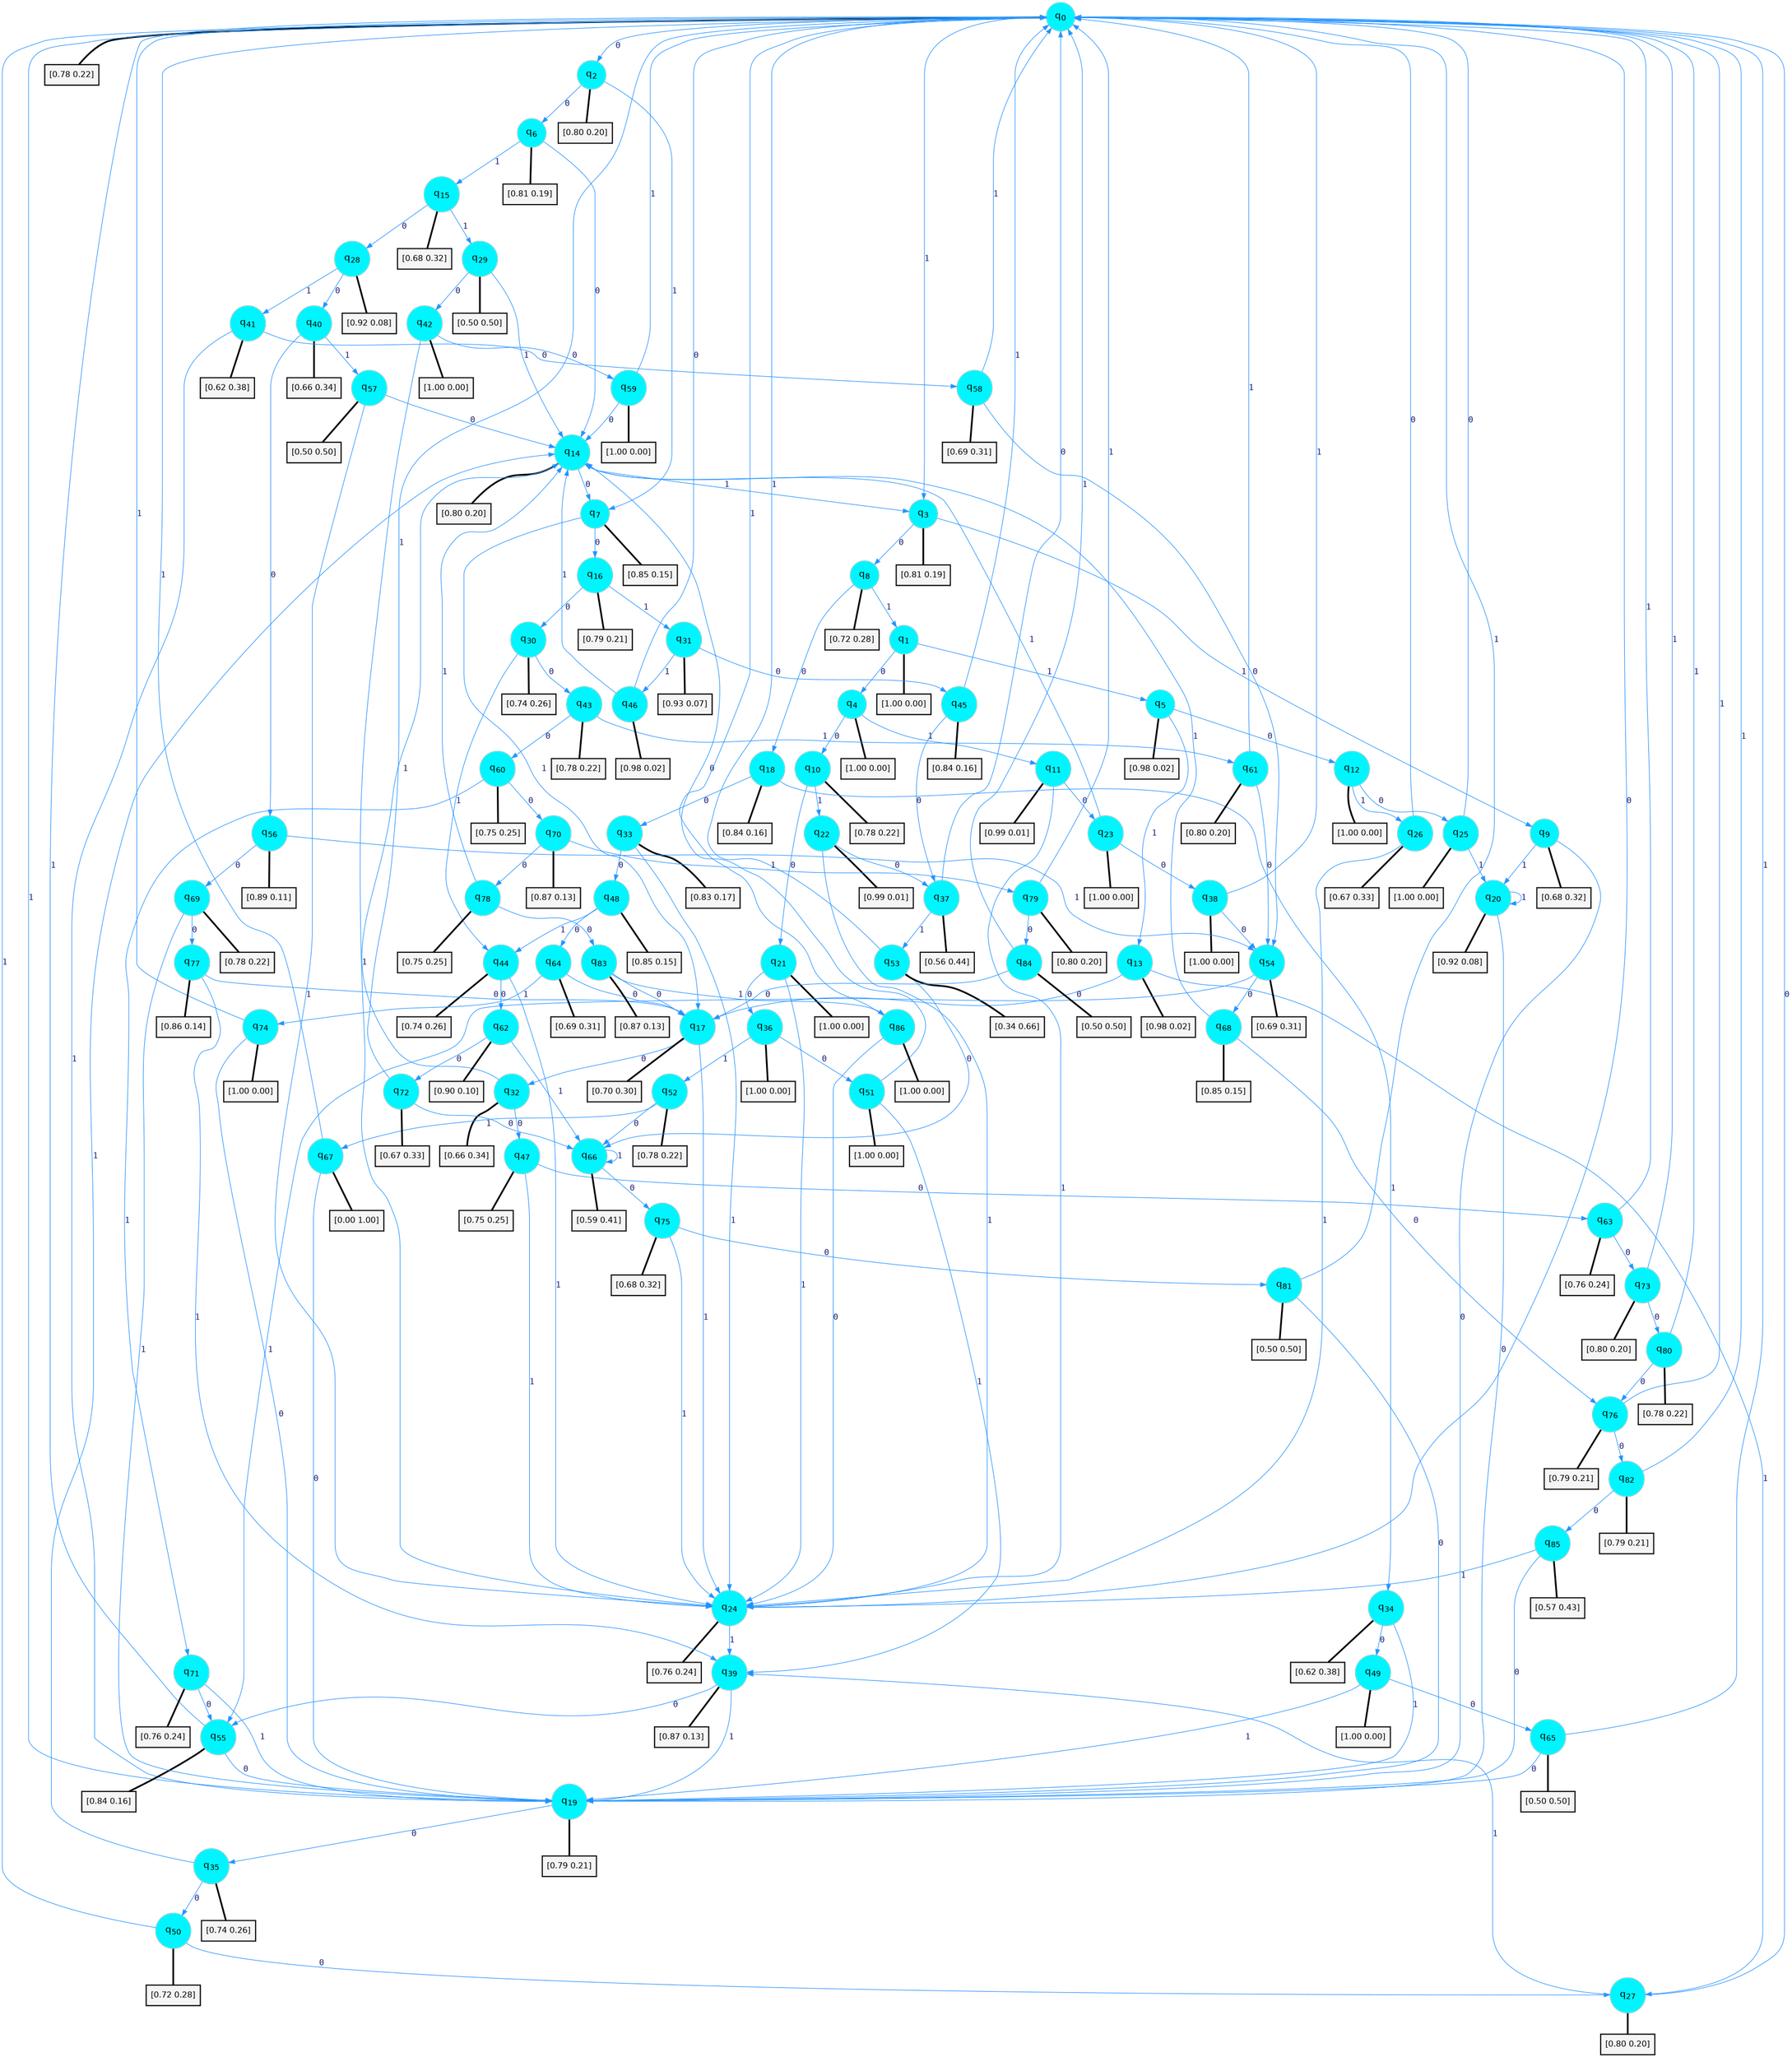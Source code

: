 digraph G {
graph [
bgcolor=transparent, dpi=300, rankdir=TD, size="40,25"];
node [
color=gray, fillcolor=turquoise1, fontcolor=black, fontname=Helvetica, fontsize=16, fontweight=bold, shape=circle, style=filled];
edge [
arrowsize=1, color=dodgerblue1, fontcolor=midnightblue, fontname=courier, fontweight=bold, penwidth=1, style=solid, weight=20];
0[label=<q<SUB>0</SUB>>];
1[label=<q<SUB>1</SUB>>];
2[label=<q<SUB>2</SUB>>];
3[label=<q<SUB>3</SUB>>];
4[label=<q<SUB>4</SUB>>];
5[label=<q<SUB>5</SUB>>];
6[label=<q<SUB>6</SUB>>];
7[label=<q<SUB>7</SUB>>];
8[label=<q<SUB>8</SUB>>];
9[label=<q<SUB>9</SUB>>];
10[label=<q<SUB>10</SUB>>];
11[label=<q<SUB>11</SUB>>];
12[label=<q<SUB>12</SUB>>];
13[label=<q<SUB>13</SUB>>];
14[label=<q<SUB>14</SUB>>];
15[label=<q<SUB>15</SUB>>];
16[label=<q<SUB>16</SUB>>];
17[label=<q<SUB>17</SUB>>];
18[label=<q<SUB>18</SUB>>];
19[label=<q<SUB>19</SUB>>];
20[label=<q<SUB>20</SUB>>];
21[label=<q<SUB>21</SUB>>];
22[label=<q<SUB>22</SUB>>];
23[label=<q<SUB>23</SUB>>];
24[label=<q<SUB>24</SUB>>];
25[label=<q<SUB>25</SUB>>];
26[label=<q<SUB>26</SUB>>];
27[label=<q<SUB>27</SUB>>];
28[label=<q<SUB>28</SUB>>];
29[label=<q<SUB>29</SUB>>];
30[label=<q<SUB>30</SUB>>];
31[label=<q<SUB>31</SUB>>];
32[label=<q<SUB>32</SUB>>];
33[label=<q<SUB>33</SUB>>];
34[label=<q<SUB>34</SUB>>];
35[label=<q<SUB>35</SUB>>];
36[label=<q<SUB>36</SUB>>];
37[label=<q<SUB>37</SUB>>];
38[label=<q<SUB>38</SUB>>];
39[label=<q<SUB>39</SUB>>];
40[label=<q<SUB>40</SUB>>];
41[label=<q<SUB>41</SUB>>];
42[label=<q<SUB>42</SUB>>];
43[label=<q<SUB>43</SUB>>];
44[label=<q<SUB>44</SUB>>];
45[label=<q<SUB>45</SUB>>];
46[label=<q<SUB>46</SUB>>];
47[label=<q<SUB>47</SUB>>];
48[label=<q<SUB>48</SUB>>];
49[label=<q<SUB>49</SUB>>];
50[label=<q<SUB>50</SUB>>];
51[label=<q<SUB>51</SUB>>];
52[label=<q<SUB>52</SUB>>];
53[label=<q<SUB>53</SUB>>];
54[label=<q<SUB>54</SUB>>];
55[label=<q<SUB>55</SUB>>];
56[label=<q<SUB>56</SUB>>];
57[label=<q<SUB>57</SUB>>];
58[label=<q<SUB>58</SUB>>];
59[label=<q<SUB>59</SUB>>];
60[label=<q<SUB>60</SUB>>];
61[label=<q<SUB>61</SUB>>];
62[label=<q<SUB>62</SUB>>];
63[label=<q<SUB>63</SUB>>];
64[label=<q<SUB>64</SUB>>];
65[label=<q<SUB>65</SUB>>];
66[label=<q<SUB>66</SUB>>];
67[label=<q<SUB>67</SUB>>];
68[label=<q<SUB>68</SUB>>];
69[label=<q<SUB>69</SUB>>];
70[label=<q<SUB>70</SUB>>];
71[label=<q<SUB>71</SUB>>];
72[label=<q<SUB>72</SUB>>];
73[label=<q<SUB>73</SUB>>];
74[label=<q<SUB>74</SUB>>];
75[label=<q<SUB>75</SUB>>];
76[label=<q<SUB>76</SUB>>];
77[label=<q<SUB>77</SUB>>];
78[label=<q<SUB>78</SUB>>];
79[label=<q<SUB>79</SUB>>];
80[label=<q<SUB>80</SUB>>];
81[label=<q<SUB>81</SUB>>];
82[label=<q<SUB>82</SUB>>];
83[label=<q<SUB>83</SUB>>];
84[label=<q<SUB>84</SUB>>];
85[label=<q<SUB>85</SUB>>];
86[label=<q<SUB>86</SUB>>];
87[label="[0.78 0.22]", shape=box,fontcolor=black, fontname=Helvetica, fontsize=14, penwidth=2, fillcolor=whitesmoke,color=black];
88[label="[1.00 0.00]", shape=box,fontcolor=black, fontname=Helvetica, fontsize=14, penwidth=2, fillcolor=whitesmoke,color=black];
89[label="[0.80 0.20]", shape=box,fontcolor=black, fontname=Helvetica, fontsize=14, penwidth=2, fillcolor=whitesmoke,color=black];
90[label="[0.81 0.19]", shape=box,fontcolor=black, fontname=Helvetica, fontsize=14, penwidth=2, fillcolor=whitesmoke,color=black];
91[label="[1.00 0.00]", shape=box,fontcolor=black, fontname=Helvetica, fontsize=14, penwidth=2, fillcolor=whitesmoke,color=black];
92[label="[0.98 0.02]", shape=box,fontcolor=black, fontname=Helvetica, fontsize=14, penwidth=2, fillcolor=whitesmoke,color=black];
93[label="[0.81 0.19]", shape=box,fontcolor=black, fontname=Helvetica, fontsize=14, penwidth=2, fillcolor=whitesmoke,color=black];
94[label="[0.85 0.15]", shape=box,fontcolor=black, fontname=Helvetica, fontsize=14, penwidth=2, fillcolor=whitesmoke,color=black];
95[label="[0.72 0.28]", shape=box,fontcolor=black, fontname=Helvetica, fontsize=14, penwidth=2, fillcolor=whitesmoke,color=black];
96[label="[0.68 0.32]", shape=box,fontcolor=black, fontname=Helvetica, fontsize=14, penwidth=2, fillcolor=whitesmoke,color=black];
97[label="[0.78 0.22]", shape=box,fontcolor=black, fontname=Helvetica, fontsize=14, penwidth=2, fillcolor=whitesmoke,color=black];
98[label="[0.99 0.01]", shape=box,fontcolor=black, fontname=Helvetica, fontsize=14, penwidth=2, fillcolor=whitesmoke,color=black];
99[label="[1.00 0.00]", shape=box,fontcolor=black, fontname=Helvetica, fontsize=14, penwidth=2, fillcolor=whitesmoke,color=black];
100[label="[0.98 0.02]", shape=box,fontcolor=black, fontname=Helvetica, fontsize=14, penwidth=2, fillcolor=whitesmoke,color=black];
101[label="[0.80 0.20]", shape=box,fontcolor=black, fontname=Helvetica, fontsize=14, penwidth=2, fillcolor=whitesmoke,color=black];
102[label="[0.68 0.32]", shape=box,fontcolor=black, fontname=Helvetica, fontsize=14, penwidth=2, fillcolor=whitesmoke,color=black];
103[label="[0.79 0.21]", shape=box,fontcolor=black, fontname=Helvetica, fontsize=14, penwidth=2, fillcolor=whitesmoke,color=black];
104[label="[0.70 0.30]", shape=box,fontcolor=black, fontname=Helvetica, fontsize=14, penwidth=2, fillcolor=whitesmoke,color=black];
105[label="[0.84 0.16]", shape=box,fontcolor=black, fontname=Helvetica, fontsize=14, penwidth=2, fillcolor=whitesmoke,color=black];
106[label="[0.79 0.21]", shape=box,fontcolor=black, fontname=Helvetica, fontsize=14, penwidth=2, fillcolor=whitesmoke,color=black];
107[label="[0.92 0.08]", shape=box,fontcolor=black, fontname=Helvetica, fontsize=14, penwidth=2, fillcolor=whitesmoke,color=black];
108[label="[1.00 0.00]", shape=box,fontcolor=black, fontname=Helvetica, fontsize=14, penwidth=2, fillcolor=whitesmoke,color=black];
109[label="[0.99 0.01]", shape=box,fontcolor=black, fontname=Helvetica, fontsize=14, penwidth=2, fillcolor=whitesmoke,color=black];
110[label="[1.00 0.00]", shape=box,fontcolor=black, fontname=Helvetica, fontsize=14, penwidth=2, fillcolor=whitesmoke,color=black];
111[label="[0.76 0.24]", shape=box,fontcolor=black, fontname=Helvetica, fontsize=14, penwidth=2, fillcolor=whitesmoke,color=black];
112[label="[1.00 0.00]", shape=box,fontcolor=black, fontname=Helvetica, fontsize=14, penwidth=2, fillcolor=whitesmoke,color=black];
113[label="[0.67 0.33]", shape=box,fontcolor=black, fontname=Helvetica, fontsize=14, penwidth=2, fillcolor=whitesmoke,color=black];
114[label="[0.80 0.20]", shape=box,fontcolor=black, fontname=Helvetica, fontsize=14, penwidth=2, fillcolor=whitesmoke,color=black];
115[label="[0.92 0.08]", shape=box,fontcolor=black, fontname=Helvetica, fontsize=14, penwidth=2, fillcolor=whitesmoke,color=black];
116[label="[0.50 0.50]", shape=box,fontcolor=black, fontname=Helvetica, fontsize=14, penwidth=2, fillcolor=whitesmoke,color=black];
117[label="[0.74 0.26]", shape=box,fontcolor=black, fontname=Helvetica, fontsize=14, penwidth=2, fillcolor=whitesmoke,color=black];
118[label="[0.93 0.07]", shape=box,fontcolor=black, fontname=Helvetica, fontsize=14, penwidth=2, fillcolor=whitesmoke,color=black];
119[label="[0.66 0.34]", shape=box,fontcolor=black, fontname=Helvetica, fontsize=14, penwidth=2, fillcolor=whitesmoke,color=black];
120[label="[0.83 0.17]", shape=box,fontcolor=black, fontname=Helvetica, fontsize=14, penwidth=2, fillcolor=whitesmoke,color=black];
121[label="[0.62 0.38]", shape=box,fontcolor=black, fontname=Helvetica, fontsize=14, penwidth=2, fillcolor=whitesmoke,color=black];
122[label="[0.74 0.26]", shape=box,fontcolor=black, fontname=Helvetica, fontsize=14, penwidth=2, fillcolor=whitesmoke,color=black];
123[label="[1.00 0.00]", shape=box,fontcolor=black, fontname=Helvetica, fontsize=14, penwidth=2, fillcolor=whitesmoke,color=black];
124[label="[0.56 0.44]", shape=box,fontcolor=black, fontname=Helvetica, fontsize=14, penwidth=2, fillcolor=whitesmoke,color=black];
125[label="[1.00 0.00]", shape=box,fontcolor=black, fontname=Helvetica, fontsize=14, penwidth=2, fillcolor=whitesmoke,color=black];
126[label="[0.87 0.13]", shape=box,fontcolor=black, fontname=Helvetica, fontsize=14, penwidth=2, fillcolor=whitesmoke,color=black];
127[label="[0.66 0.34]", shape=box,fontcolor=black, fontname=Helvetica, fontsize=14, penwidth=2, fillcolor=whitesmoke,color=black];
128[label="[0.62 0.38]", shape=box,fontcolor=black, fontname=Helvetica, fontsize=14, penwidth=2, fillcolor=whitesmoke,color=black];
129[label="[1.00 0.00]", shape=box,fontcolor=black, fontname=Helvetica, fontsize=14, penwidth=2, fillcolor=whitesmoke,color=black];
130[label="[0.78 0.22]", shape=box,fontcolor=black, fontname=Helvetica, fontsize=14, penwidth=2, fillcolor=whitesmoke,color=black];
131[label="[0.74 0.26]", shape=box,fontcolor=black, fontname=Helvetica, fontsize=14, penwidth=2, fillcolor=whitesmoke,color=black];
132[label="[0.84 0.16]", shape=box,fontcolor=black, fontname=Helvetica, fontsize=14, penwidth=2, fillcolor=whitesmoke,color=black];
133[label="[0.98 0.02]", shape=box,fontcolor=black, fontname=Helvetica, fontsize=14, penwidth=2, fillcolor=whitesmoke,color=black];
134[label="[0.75 0.25]", shape=box,fontcolor=black, fontname=Helvetica, fontsize=14, penwidth=2, fillcolor=whitesmoke,color=black];
135[label="[0.85 0.15]", shape=box,fontcolor=black, fontname=Helvetica, fontsize=14, penwidth=2, fillcolor=whitesmoke,color=black];
136[label="[1.00 0.00]", shape=box,fontcolor=black, fontname=Helvetica, fontsize=14, penwidth=2, fillcolor=whitesmoke,color=black];
137[label="[0.72 0.28]", shape=box,fontcolor=black, fontname=Helvetica, fontsize=14, penwidth=2, fillcolor=whitesmoke,color=black];
138[label="[1.00 0.00]", shape=box,fontcolor=black, fontname=Helvetica, fontsize=14, penwidth=2, fillcolor=whitesmoke,color=black];
139[label="[0.78 0.22]", shape=box,fontcolor=black, fontname=Helvetica, fontsize=14, penwidth=2, fillcolor=whitesmoke,color=black];
140[label="[0.34 0.66]", shape=box,fontcolor=black, fontname=Helvetica, fontsize=14, penwidth=2, fillcolor=whitesmoke,color=black];
141[label="[0.69 0.31]", shape=box,fontcolor=black, fontname=Helvetica, fontsize=14, penwidth=2, fillcolor=whitesmoke,color=black];
142[label="[0.84 0.16]", shape=box,fontcolor=black, fontname=Helvetica, fontsize=14, penwidth=2, fillcolor=whitesmoke,color=black];
143[label="[0.89 0.11]", shape=box,fontcolor=black, fontname=Helvetica, fontsize=14, penwidth=2, fillcolor=whitesmoke,color=black];
144[label="[0.50 0.50]", shape=box,fontcolor=black, fontname=Helvetica, fontsize=14, penwidth=2, fillcolor=whitesmoke,color=black];
145[label="[0.69 0.31]", shape=box,fontcolor=black, fontname=Helvetica, fontsize=14, penwidth=2, fillcolor=whitesmoke,color=black];
146[label="[1.00 0.00]", shape=box,fontcolor=black, fontname=Helvetica, fontsize=14, penwidth=2, fillcolor=whitesmoke,color=black];
147[label="[0.75 0.25]", shape=box,fontcolor=black, fontname=Helvetica, fontsize=14, penwidth=2, fillcolor=whitesmoke,color=black];
148[label="[0.80 0.20]", shape=box,fontcolor=black, fontname=Helvetica, fontsize=14, penwidth=2, fillcolor=whitesmoke,color=black];
149[label="[0.90 0.10]", shape=box,fontcolor=black, fontname=Helvetica, fontsize=14, penwidth=2, fillcolor=whitesmoke,color=black];
150[label="[0.76 0.24]", shape=box,fontcolor=black, fontname=Helvetica, fontsize=14, penwidth=2, fillcolor=whitesmoke,color=black];
151[label="[0.69 0.31]", shape=box,fontcolor=black, fontname=Helvetica, fontsize=14, penwidth=2, fillcolor=whitesmoke,color=black];
152[label="[0.50 0.50]", shape=box,fontcolor=black, fontname=Helvetica, fontsize=14, penwidth=2, fillcolor=whitesmoke,color=black];
153[label="[0.59 0.41]", shape=box,fontcolor=black, fontname=Helvetica, fontsize=14, penwidth=2, fillcolor=whitesmoke,color=black];
154[label="[0.00 1.00]", shape=box,fontcolor=black, fontname=Helvetica, fontsize=14, penwidth=2, fillcolor=whitesmoke,color=black];
155[label="[0.85 0.15]", shape=box,fontcolor=black, fontname=Helvetica, fontsize=14, penwidth=2, fillcolor=whitesmoke,color=black];
156[label="[0.78 0.22]", shape=box,fontcolor=black, fontname=Helvetica, fontsize=14, penwidth=2, fillcolor=whitesmoke,color=black];
157[label="[0.87 0.13]", shape=box,fontcolor=black, fontname=Helvetica, fontsize=14, penwidth=2, fillcolor=whitesmoke,color=black];
158[label="[0.76 0.24]", shape=box,fontcolor=black, fontname=Helvetica, fontsize=14, penwidth=2, fillcolor=whitesmoke,color=black];
159[label="[0.67 0.33]", shape=box,fontcolor=black, fontname=Helvetica, fontsize=14, penwidth=2, fillcolor=whitesmoke,color=black];
160[label="[0.80 0.20]", shape=box,fontcolor=black, fontname=Helvetica, fontsize=14, penwidth=2, fillcolor=whitesmoke,color=black];
161[label="[1.00 0.00]", shape=box,fontcolor=black, fontname=Helvetica, fontsize=14, penwidth=2, fillcolor=whitesmoke,color=black];
162[label="[0.68 0.32]", shape=box,fontcolor=black, fontname=Helvetica, fontsize=14, penwidth=2, fillcolor=whitesmoke,color=black];
163[label="[0.79 0.21]", shape=box,fontcolor=black, fontname=Helvetica, fontsize=14, penwidth=2, fillcolor=whitesmoke,color=black];
164[label="[0.86 0.14]", shape=box,fontcolor=black, fontname=Helvetica, fontsize=14, penwidth=2, fillcolor=whitesmoke,color=black];
165[label="[0.75 0.25]", shape=box,fontcolor=black, fontname=Helvetica, fontsize=14, penwidth=2, fillcolor=whitesmoke,color=black];
166[label="[0.80 0.20]", shape=box,fontcolor=black, fontname=Helvetica, fontsize=14, penwidth=2, fillcolor=whitesmoke,color=black];
167[label="[0.78 0.22]", shape=box,fontcolor=black, fontname=Helvetica, fontsize=14, penwidth=2, fillcolor=whitesmoke,color=black];
168[label="[0.50 0.50]", shape=box,fontcolor=black, fontname=Helvetica, fontsize=14, penwidth=2, fillcolor=whitesmoke,color=black];
169[label="[0.79 0.21]", shape=box,fontcolor=black, fontname=Helvetica, fontsize=14, penwidth=2, fillcolor=whitesmoke,color=black];
170[label="[0.87 0.13]", shape=box,fontcolor=black, fontname=Helvetica, fontsize=14, penwidth=2, fillcolor=whitesmoke,color=black];
171[label="[0.50 0.50]", shape=box,fontcolor=black, fontname=Helvetica, fontsize=14, penwidth=2, fillcolor=whitesmoke,color=black];
172[label="[0.57 0.43]", shape=box,fontcolor=black, fontname=Helvetica, fontsize=14, penwidth=2, fillcolor=whitesmoke,color=black];
173[label="[1.00 0.00]", shape=box,fontcolor=black, fontname=Helvetica, fontsize=14, penwidth=2, fillcolor=whitesmoke,color=black];
0->2 [label=0];
0->3 [label=1];
0->87 [arrowhead=none, penwidth=3,color=black];
1->4 [label=0];
1->5 [label=1];
1->88 [arrowhead=none, penwidth=3,color=black];
2->6 [label=0];
2->7 [label=1];
2->89 [arrowhead=none, penwidth=3,color=black];
3->8 [label=0];
3->9 [label=1];
3->90 [arrowhead=none, penwidth=3,color=black];
4->10 [label=0];
4->11 [label=1];
4->91 [arrowhead=none, penwidth=3,color=black];
5->12 [label=0];
5->13 [label=1];
5->92 [arrowhead=none, penwidth=3,color=black];
6->14 [label=0];
6->15 [label=1];
6->93 [arrowhead=none, penwidth=3,color=black];
7->16 [label=0];
7->17 [label=1];
7->94 [arrowhead=none, penwidth=3,color=black];
8->18 [label=0];
8->1 [label=1];
8->95 [arrowhead=none, penwidth=3,color=black];
9->19 [label=0];
9->20 [label=1];
9->96 [arrowhead=none, penwidth=3,color=black];
10->21 [label=0];
10->22 [label=1];
10->97 [arrowhead=none, penwidth=3,color=black];
11->23 [label=0];
11->24 [label=1];
11->98 [arrowhead=none, penwidth=3,color=black];
12->25 [label=0];
12->26 [label=1];
12->99 [arrowhead=none, penwidth=3,color=black];
13->17 [label=0];
13->27 [label=1];
13->100 [arrowhead=none, penwidth=3,color=black];
14->7 [label=0];
14->3 [label=1];
14->101 [arrowhead=none, penwidth=3,color=black];
15->28 [label=0];
15->29 [label=1];
15->102 [arrowhead=none, penwidth=3,color=black];
16->30 [label=0];
16->31 [label=1];
16->103 [arrowhead=none, penwidth=3,color=black];
17->32 [label=0];
17->24 [label=1];
17->104 [arrowhead=none, penwidth=3,color=black];
18->33 [label=0];
18->34 [label=1];
18->105 [arrowhead=none, penwidth=3,color=black];
19->35 [label=0];
19->0 [label=1];
19->106 [arrowhead=none, penwidth=3,color=black];
20->19 [label=0];
20->20 [label=1];
20->107 [arrowhead=none, penwidth=3,color=black];
21->36 [label=0];
21->24 [label=1];
21->108 [arrowhead=none, penwidth=3,color=black];
22->37 [label=0];
22->24 [label=1];
22->109 [arrowhead=none, penwidth=3,color=black];
23->38 [label=0];
23->14 [label=1];
23->110 [arrowhead=none, penwidth=3,color=black];
24->0 [label=0];
24->39 [label=1];
24->111 [arrowhead=none, penwidth=3,color=black];
25->0 [label=0];
25->20 [label=1];
25->112 [arrowhead=none, penwidth=3,color=black];
26->0 [label=0];
26->24 [label=1];
26->113 [arrowhead=none, penwidth=3,color=black];
27->0 [label=0];
27->39 [label=1];
27->114 [arrowhead=none, penwidth=3,color=black];
28->40 [label=0];
28->41 [label=1];
28->115 [arrowhead=none, penwidth=3,color=black];
29->42 [label=0];
29->14 [label=1];
29->116 [arrowhead=none, penwidth=3,color=black];
30->43 [label=0];
30->44 [label=1];
30->117 [arrowhead=none, penwidth=3,color=black];
31->45 [label=0];
31->46 [label=1];
31->118 [arrowhead=none, penwidth=3,color=black];
32->47 [label=0];
32->14 [label=1];
32->119 [arrowhead=none, penwidth=3,color=black];
33->48 [label=0];
33->24 [label=1];
33->120 [arrowhead=none, penwidth=3,color=black];
34->49 [label=0];
34->19 [label=1];
34->121 [arrowhead=none, penwidth=3,color=black];
35->50 [label=0];
35->14 [label=1];
35->122 [arrowhead=none, penwidth=3,color=black];
36->51 [label=0];
36->52 [label=1];
36->123 [arrowhead=none, penwidth=3,color=black];
37->0 [label=0];
37->53 [label=1];
37->124 [arrowhead=none, penwidth=3,color=black];
38->54 [label=0];
38->0 [label=1];
38->125 [arrowhead=none, penwidth=3,color=black];
39->55 [label=0];
39->19 [label=1];
39->126 [arrowhead=none, penwidth=3,color=black];
40->56 [label=0];
40->57 [label=1];
40->127 [arrowhead=none, penwidth=3,color=black];
41->58 [label=0];
41->19 [label=1];
41->128 [arrowhead=none, penwidth=3,color=black];
42->59 [label=0];
42->24 [label=1];
42->129 [arrowhead=none, penwidth=3,color=black];
43->60 [label=0];
43->61 [label=1];
43->130 [arrowhead=none, penwidth=3,color=black];
44->62 [label=0];
44->24 [label=1];
44->131 [arrowhead=none, penwidth=3,color=black];
45->37 [label=0];
45->0 [label=1];
45->132 [arrowhead=none, penwidth=3,color=black];
46->0 [label=0];
46->14 [label=1];
46->133 [arrowhead=none, penwidth=3,color=black];
47->63 [label=0];
47->24 [label=1];
47->134 [arrowhead=none, penwidth=3,color=black];
48->64 [label=0];
48->44 [label=1];
48->135 [arrowhead=none, penwidth=3,color=black];
49->65 [label=0];
49->19 [label=1];
49->136 [arrowhead=none, penwidth=3,color=black];
50->27 [label=0];
50->0 [label=1];
50->137 [arrowhead=none, penwidth=3,color=black];
51->14 [label=0];
51->39 [label=1];
51->138 [arrowhead=none, penwidth=3,color=black];
52->66 [label=0];
52->67 [label=1];
52->139 [arrowhead=none, penwidth=3,color=black];
53->66 [label=0];
53->0 [label=1];
53->140 [arrowhead=none, penwidth=3,color=black];
54->68 [label=0];
54->55 [label=1];
54->141 [arrowhead=none, penwidth=3,color=black];
55->19 [label=0];
55->0 [label=1];
55->142 [arrowhead=none, penwidth=3,color=black];
56->69 [label=0];
56->54 [label=1];
56->143 [arrowhead=none, penwidth=3,color=black];
57->14 [label=0];
57->24 [label=1];
57->144 [arrowhead=none, penwidth=3,color=black];
58->54 [label=0];
58->0 [label=1];
58->145 [arrowhead=none, penwidth=3,color=black];
59->14 [label=0];
59->0 [label=1];
59->146 [arrowhead=none, penwidth=3,color=black];
60->70 [label=0];
60->71 [label=1];
60->147 [arrowhead=none, penwidth=3,color=black];
61->54 [label=0];
61->0 [label=1];
61->148 [arrowhead=none, penwidth=3,color=black];
62->72 [label=0];
62->66 [label=1];
62->149 [arrowhead=none, penwidth=3,color=black];
63->73 [label=0];
63->0 [label=1];
63->150 [arrowhead=none, penwidth=3,color=black];
64->17 [label=0];
64->74 [label=1];
64->151 [arrowhead=none, penwidth=3,color=black];
65->19 [label=0];
65->0 [label=1];
65->152 [arrowhead=none, penwidth=3,color=black];
66->75 [label=0];
66->66 [label=1];
66->153 [arrowhead=none, penwidth=3,color=black];
67->19 [label=0];
67->0 [label=1];
67->154 [arrowhead=none, penwidth=3,color=black];
68->76 [label=0];
68->14 [label=1];
68->155 [arrowhead=none, penwidth=3,color=black];
69->77 [label=0];
69->19 [label=1];
69->156 [arrowhead=none, penwidth=3,color=black];
70->78 [label=0];
70->79 [label=1];
70->157 [arrowhead=none, penwidth=3,color=black];
71->55 [label=0];
71->19 [label=1];
71->158 [arrowhead=none, penwidth=3,color=black];
72->66 [label=0];
72->0 [label=1];
72->159 [arrowhead=none, penwidth=3,color=black];
73->80 [label=0];
73->0 [label=1];
73->160 [arrowhead=none, penwidth=3,color=black];
74->19 [label=0];
74->0 [label=1];
74->161 [arrowhead=none, penwidth=3,color=black];
75->81 [label=0];
75->24 [label=1];
75->162 [arrowhead=none, penwidth=3,color=black];
76->82 [label=0];
76->0 [label=1];
76->163 [arrowhead=none, penwidth=3,color=black];
77->17 [label=0];
77->39 [label=1];
77->164 [arrowhead=none, penwidth=3,color=black];
78->83 [label=0];
78->14 [label=1];
78->165 [arrowhead=none, penwidth=3,color=black];
79->84 [label=0];
79->0 [label=1];
79->166 [arrowhead=none, penwidth=3,color=black];
80->76 [label=0];
80->0 [label=1];
80->167 [arrowhead=none, penwidth=3,color=black];
81->19 [label=0];
81->0 [label=1];
81->168 [arrowhead=none, penwidth=3,color=black];
82->85 [label=0];
82->0 [label=1];
82->169 [arrowhead=none, penwidth=3,color=black];
83->17 [label=0];
83->86 [label=1];
83->170 [arrowhead=none, penwidth=3,color=black];
84->17 [label=0];
84->0 [label=1];
84->171 [arrowhead=none, penwidth=3,color=black];
85->19 [label=0];
85->24 [label=1];
85->172 [arrowhead=none, penwidth=3,color=black];
86->24 [label=0];
86->0 [label=1];
86->173 [arrowhead=none, penwidth=3,color=black];
}
